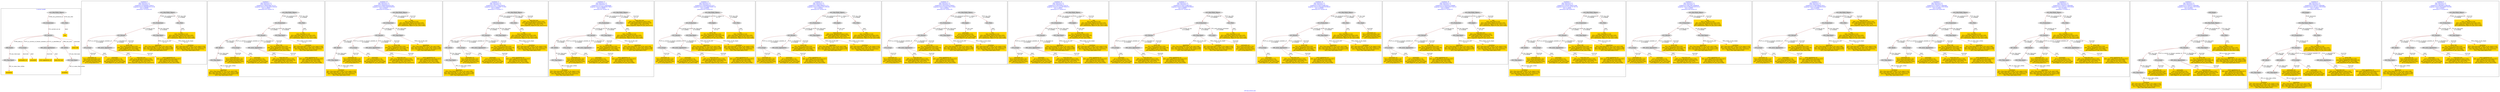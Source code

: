 digraph n0 {
fontcolor="blue"
remincross="true"
label="s03-ima-artists.xml"
subgraph cluster_0 {
label="1-correct model"
n2[style="filled",color="white",fillcolor="lightgray",label="E12_Production1"];
n3[style="filled",color="white",fillcolor="lightgray",label="E21_Person1"];
n4[style="filled",color="white",fillcolor="lightgray",label="E69_Death1"];
n5[style="filled",color="white",fillcolor="lightgray",label="E74_Group1"];
n6[style="filled",color="white",fillcolor="lightgray",label="E82_Actor_Appellation1"];
n7[style="filled",color="white",fillcolor="lightgray",label="E67_Birth1"];
n8[shape="plaintext",style="filled",fillcolor="gold",label="Artist URI"];
n9[style="filled",color="white",fillcolor="lightgray",label="E22_Man-Made_Object1"];
n10[style="filled",color="white",fillcolor="lightgray",label="E35_Title1"];
n11[shape="plaintext",style="filled",fillcolor="gold",label="title"];
n12[style="filled",color="white",fillcolor="lightgray",label="E52_Time-Span1"];
n13[shape="plaintext",style="filled",fillcolor="gold",label="birthDate"];
n14[style="filled",color="white",fillcolor="lightgray",label="E52_Time-Span2"];
n15[shape="plaintext",style="filled",fillcolor="gold",label="deathDate"];
n16[shape="plaintext",style="filled",fillcolor="gold",label="nationality uri"];
n17[shape="plaintext",style="filled",fillcolor="gold",label="nationality"];
n18[shape="plaintext",style="filled",fillcolor="gold",label="artist appellation uri"];
n19[shape="plaintext",style="filled",fillcolor="gold",label="name first last"];
}
subgraph cluster_1 {
label="candidate 0\nlink coherence:1.0\nnode coherence:1.0\nconfidence:0.610694907539414\nmapping score:0.599398302513138\ncost:13.99989\n-precision:0.79-recall:0.65"
n21[style="filled",color="white",fillcolor="lightgray",label="E12_Production1"];
n22[style="filled",color="white",fillcolor="lightgray",label="E21_Person1"];
n23[style="filled",color="white",fillcolor="lightgray",label="E52_Time-Span2"];
n24[style="filled",color="white",fillcolor="lightgray",label="E74_Group1"];
n25[style="filled",color="white",fillcolor="lightgray",label="E82_Actor_Appellation1"];
n26[style="filled",color="white",fillcolor="lightgray",label="E22_Man-Made_Object1"];
n27[style="filled",color="white",fillcolor="lightgray",label="E35_Title1"];
n28[shape="plaintext",style="filled",fillcolor="gold",label="deathDate\n[E52_Time-Span,P82b_end_of_the_end,0.508]\n[E52_Time-Span,P82_at_some_time_within,0.389]\n[E52_Time-Span,P82a_begin_of_the_begin,0.078]\n[E52_Time-Span,label,0.025]"];
n29[shape="plaintext",style="filled",fillcolor="gold",label="title\n[E35_Title,label,0.516]\n[E22_Man-Made_Object,classLink,0.303]\n[E33_Linguistic_Object,P3_has_note,0.112]\n[E73_Information_Object,P3_has_note,0.069]"];
n30[shape="plaintext",style="filled",fillcolor="gold",label="name first last\n[E82_Actor_Appellation,label,0.563]\n[E22_Man-Made_Object,classLink,0.29]\n[E30_Right,P3_has_note,0.074]\n[E33_Linguistic_Object,P3_has_note,0.072]"];
n31[shape="plaintext",style="filled",fillcolor="gold",label="nationality uri\n[E74_Group,classLink,0.761]\n[E55_Type,classLink,0.087]\n[E57_Material,classLink,0.082]\n[E74_Group,label,0.07]"];
n32[shape="plaintext",style="filled",fillcolor="gold",label="Artist URI\n[E21_Person,classLink,0.504]\n[E82_Actor_Appellation,classLink,0.36]\n[E30_Right,P3_has_note,0.068]\n[E8_Acquisition,P3_has_note,0.068]"];
n33[shape="plaintext",style="filled",fillcolor="gold",label="nationality\n[E74_Group,label,0.574]\n[E74_Group,classLink,0.335]\n[E8_Acquisition,P3_has_note,0.046]\n[E30_Right,P3_has_note,0.046]"];
n34[shape="plaintext",style="filled",fillcolor="gold",label="artist appellation uri\n[E82_Actor_Appellation,classLink,0.927]\n[E21_Person,classLink,0.056]\n[E30_Right,P3_has_note,0.008]\n[E8_Acquisition,P3_has_note,0.008]"];
n35[shape="plaintext",style="filled",fillcolor="gold",label="birthDate\n[E52_Time-Span,P82a_begin_of_the_begin,0.533]\n[E52_Time-Span,P82_at_some_time_within,0.379]\n[E52_Time-Span,P82b_end_of_the_end,0.052]\n[E52_Time-Span,label,0.035]"];
}
subgraph cluster_2 {
label="candidate 1\nlink coherence:1.0\nnode coherence:1.0\nconfidence:0.595855086710779\nmapping score:0.5736183622369263\ncost:15.99985\n-precision:0.81-recall:0.76"
n37[style="filled",color="white",fillcolor="lightgray",label="E12_Production1"];
n38[style="filled",color="white",fillcolor="lightgray",label="E21_Person1"];
n39[style="filled",color="white",fillcolor="lightgray",label="E52_Time-Span2"];
n40[style="filled",color="white",fillcolor="lightgray",label="E67_Birth1"];
n41[style="filled",color="white",fillcolor="lightgray",label="E74_Group1"];
n42[style="filled",color="white",fillcolor="lightgray",label="E82_Actor_Appellation1"];
n43[style="filled",color="white",fillcolor="lightgray",label="E22_Man-Made_Object1"];
n44[style="filled",color="white",fillcolor="lightgray",label="E35_Title1"];
n45[style="filled",color="white",fillcolor="lightgray",label="E52_Time-Span1"];
n46[shape="plaintext",style="filled",fillcolor="gold",label="title\n[E35_Title,label,0.516]\n[E22_Man-Made_Object,classLink,0.303]\n[E33_Linguistic_Object,P3_has_note,0.112]\n[E73_Information_Object,P3_has_note,0.069]"];
n47[shape="plaintext",style="filled",fillcolor="gold",label="name first last\n[E82_Actor_Appellation,label,0.563]\n[E22_Man-Made_Object,classLink,0.29]\n[E30_Right,P3_has_note,0.074]\n[E33_Linguistic_Object,P3_has_note,0.072]"];
n48[shape="plaintext",style="filled",fillcolor="gold",label="deathDate\n[E52_Time-Span,P82b_end_of_the_end,0.508]\n[E52_Time-Span,P82_at_some_time_within,0.389]\n[E52_Time-Span,P82a_begin_of_the_begin,0.078]\n[E52_Time-Span,label,0.025]"];
n49[shape="plaintext",style="filled",fillcolor="gold",label="nationality uri\n[E74_Group,classLink,0.761]\n[E55_Type,classLink,0.087]\n[E57_Material,classLink,0.082]\n[E74_Group,label,0.07]"];
n50[shape="plaintext",style="filled",fillcolor="gold",label="Artist URI\n[E21_Person,classLink,0.504]\n[E82_Actor_Appellation,classLink,0.36]\n[E30_Right,P3_has_note,0.068]\n[E8_Acquisition,P3_has_note,0.068]"];
n51[shape="plaintext",style="filled",fillcolor="gold",label="nationality\n[E74_Group,label,0.574]\n[E74_Group,classLink,0.335]\n[E8_Acquisition,P3_has_note,0.046]\n[E30_Right,P3_has_note,0.046]"];
n52[shape="plaintext",style="filled",fillcolor="gold",label="artist appellation uri\n[E82_Actor_Appellation,classLink,0.927]\n[E21_Person,classLink,0.056]\n[E30_Right,P3_has_note,0.008]\n[E8_Acquisition,P3_has_note,0.008]"];
n53[shape="plaintext",style="filled",fillcolor="gold",label="birthDate\n[E52_Time-Span,P82a_begin_of_the_begin,0.533]\n[E52_Time-Span,P82_at_some_time_within,0.379]\n[E52_Time-Span,P82b_end_of_the_end,0.052]\n[E52_Time-Span,label,0.035]"];
}
subgraph cluster_3 {
label="candidate 10\nlink coherence:1.0\nnode coherence:1.0\nconfidence:0.5648353628547544\nmapping score:0.5632784542849182\ncost:14.99987\n-precision:0.8-recall:0.71"
n55[style="filled",color="white",fillcolor="lightgray",label="E12_Production1"];
n56[style="filled",color="white",fillcolor="lightgray",label="E21_Person1"];
n57[style="filled",color="white",fillcolor="lightgray",label="E52_Time-Span2"];
n58[style="filled",color="white",fillcolor="lightgray",label="E67_Birth1"];
n59[style="filled",color="white",fillcolor="lightgray",label="E74_Group1"];
n60[style="filled",color="white",fillcolor="lightgray",label="E82_Actor_Appellation1"];
n61[style="filled",color="white",fillcolor="lightgray",label="E22_Man-Made_Object1"];
n62[style="filled",color="white",fillcolor="lightgray",label="E52_Time-Span1"];
n63[shape="plaintext",style="filled",fillcolor="gold",label="deathDate\n[E52_Time-Span,P82b_end_of_the_end,0.508]\n[E52_Time-Span,P82_at_some_time_within,0.389]\n[E52_Time-Span,P82a_begin_of_the_begin,0.078]\n[E52_Time-Span,label,0.025]"];
n64[shape="plaintext",style="filled",fillcolor="gold",label="name first last\n[E82_Actor_Appellation,label,0.563]\n[E22_Man-Made_Object,classLink,0.29]\n[E30_Right,P3_has_note,0.074]\n[E33_Linguistic_Object,P3_has_note,0.072]"];
n65[shape="plaintext",style="filled",fillcolor="gold",label="birthDate\n[E52_Time-Span,P82a_begin_of_the_begin,0.533]\n[E52_Time-Span,P82_at_some_time_within,0.379]\n[E52_Time-Span,P82b_end_of_the_end,0.052]\n[E52_Time-Span,label,0.035]"];
n66[shape="plaintext",style="filled",fillcolor="gold",label="nationality uri\n[E74_Group,classLink,0.761]\n[E55_Type,classLink,0.087]\n[E57_Material,classLink,0.082]\n[E74_Group,label,0.07]"];
n67[shape="plaintext",style="filled",fillcolor="gold",label="Artist URI\n[E21_Person,classLink,0.504]\n[E82_Actor_Appellation,classLink,0.36]\n[E30_Right,P3_has_note,0.068]\n[E8_Acquisition,P3_has_note,0.068]"];
n68[shape="plaintext",style="filled",fillcolor="gold",label="nationality\n[E74_Group,label,0.574]\n[E74_Group,classLink,0.335]\n[E8_Acquisition,P3_has_note,0.046]\n[E30_Right,P3_has_note,0.046]"];
n69[shape="plaintext",style="filled",fillcolor="gold",label="artist appellation uri\n[E82_Actor_Appellation,classLink,0.927]\n[E21_Person,classLink,0.056]\n[E30_Right,P3_has_note,0.008]\n[E8_Acquisition,P3_has_note,0.008]"];
n70[shape="plaintext",style="filled",fillcolor="gold",label="title\n[E35_Title,label,0.516]\n[E22_Man-Made_Object,classLink,0.303]\n[E33_Linguistic_Object,P3_has_note,0.112]\n[E73_Information_Object,P3_has_note,0.069]"];
}
subgraph cluster_4 {
label="candidate 11\nlink coherence:1.0\nnode coherence:1.0\nconfidence:0.561771063243979\nmapping score:0.541423687747993\ncost:15.99985\n-precision:0.75-recall:0.71"
n72[style="filled",color="white",fillcolor="lightgray",label="E12_Production1"];
n73[style="filled",color="white",fillcolor="lightgray",label="E21_Person1"];
n74[style="filled",color="white",fillcolor="lightgray",label="E52_Time-Span2"];
n75[style="filled",color="white",fillcolor="lightgray",label="E67_Birth1"];
n76[style="filled",color="white",fillcolor="lightgray",label="E74_Group1"];
n77[style="filled",color="white",fillcolor="lightgray",label="E82_Actor_Appellation1"];
n78[style="filled",color="white",fillcolor="lightgray",label="E22_Man-Made_Object1"];
n79[style="filled",color="white",fillcolor="lightgray",label="E35_Title1"];
n80[style="filled",color="white",fillcolor="lightgray",label="E52_Time-Span1"];
n81[shape="plaintext",style="filled",fillcolor="gold",label="title\n[E35_Title,label,0.516]\n[E22_Man-Made_Object,classLink,0.303]\n[E33_Linguistic_Object,P3_has_note,0.112]\n[E73_Information_Object,P3_has_note,0.069]"];
n82[shape="plaintext",style="filled",fillcolor="gold",label="deathDate\n[E52_Time-Span,P82b_end_of_the_end,0.508]\n[E52_Time-Span,P82_at_some_time_within,0.389]\n[E52_Time-Span,P82a_begin_of_the_begin,0.078]\n[E52_Time-Span,label,0.025]"];
n83[shape="plaintext",style="filled",fillcolor="gold",label="nationality uri\n[E74_Group,classLink,0.761]\n[E55_Type,classLink,0.087]\n[E57_Material,classLink,0.082]\n[E74_Group,label,0.07]"];
n84[shape="plaintext",style="filled",fillcolor="gold",label="Artist URI\n[E21_Person,classLink,0.504]\n[E82_Actor_Appellation,classLink,0.36]\n[E30_Right,P3_has_note,0.068]\n[E8_Acquisition,P3_has_note,0.068]"];
n85[shape="plaintext",style="filled",fillcolor="gold",label="nationality\n[E74_Group,label,0.574]\n[E74_Group,classLink,0.335]\n[E8_Acquisition,P3_has_note,0.046]\n[E30_Right,P3_has_note,0.046]"];
n86[shape="plaintext",style="filled",fillcolor="gold",label="artist appellation uri\n[E82_Actor_Appellation,classLink,0.927]\n[E21_Person,classLink,0.056]\n[E30_Right,P3_has_note,0.008]\n[E8_Acquisition,P3_has_note,0.008]"];
n87[shape="plaintext",style="filled",fillcolor="gold",label="name first last\n[E82_Actor_Appellation,label,0.563]\n[E22_Man-Made_Object,classLink,0.29]\n[E30_Right,P3_has_note,0.074]\n[E33_Linguistic_Object,P3_has_note,0.072]"];
n88[shape="plaintext",style="filled",fillcolor="gold",label="birthDate\n[E52_Time-Span,P82a_begin_of_the_begin,0.533]\n[E52_Time-Span,P82_at_some_time_within,0.379]\n[E52_Time-Span,P82b_end_of_the_end,0.052]\n[E52_Time-Span,label,0.035]"];
}
subgraph cluster_5 {
label="candidate 12\nlink coherence:1.0\nnode coherence:1.0\nconfidence:0.5573171748304049\nmapping score:0.5399390582768017\ncost:15.99985\n-precision:0.81-recall:0.76"
n90[style="filled",color="white",fillcolor="lightgray",label="E12_Production1"];
n91[style="filled",color="white",fillcolor="lightgray",label="E21_Person1"];
n92[style="filled",color="white",fillcolor="lightgray",label="E52_Time-Span2"];
n93[style="filled",color="white",fillcolor="lightgray",label="E67_Birth1"];
n94[style="filled",color="white",fillcolor="lightgray",label="E74_Group1"];
n95[style="filled",color="white",fillcolor="lightgray",label="E82_Actor_Appellation1"];
n96[style="filled",color="white",fillcolor="lightgray",label="E22_Man-Made_Object1"];
n97[style="filled",color="white",fillcolor="lightgray",label="E35_Title1"];
n98[style="filled",color="white",fillcolor="lightgray",label="E52_Time-Span1"];
n99[shape="plaintext",style="filled",fillcolor="gold",label="deathDate\n[E52_Time-Span,P82b_end_of_the_end,0.508]\n[E52_Time-Span,P82_at_some_time_within,0.389]\n[E52_Time-Span,P82a_begin_of_the_begin,0.078]\n[E52_Time-Span,label,0.025]"];
n100[shape="plaintext",style="filled",fillcolor="gold",label="title\n[E35_Title,label,0.516]\n[E22_Man-Made_Object,classLink,0.303]\n[E33_Linguistic_Object,P3_has_note,0.112]\n[E73_Information_Object,P3_has_note,0.069]"];
n101[shape="plaintext",style="filled",fillcolor="gold",label="birthDate\n[E52_Time-Span,P82a_begin_of_the_begin,0.533]\n[E52_Time-Span,P82_at_some_time_within,0.379]\n[E52_Time-Span,P82b_end_of_the_end,0.052]\n[E52_Time-Span,label,0.035]"];
n102[shape="plaintext",style="filled",fillcolor="gold",label="nationality uri\n[E74_Group,classLink,0.761]\n[E55_Type,classLink,0.087]\n[E57_Material,classLink,0.082]\n[E74_Group,label,0.07]"];
n103[shape="plaintext",style="filled",fillcolor="gold",label="Artist URI\n[E21_Person,classLink,0.504]\n[E82_Actor_Appellation,classLink,0.36]\n[E30_Right,P3_has_note,0.068]\n[E8_Acquisition,P3_has_note,0.068]"];
n104[shape="plaintext",style="filled",fillcolor="gold",label="nationality\n[E74_Group,label,0.574]\n[E74_Group,classLink,0.335]\n[E8_Acquisition,P3_has_note,0.046]\n[E30_Right,P3_has_note,0.046]"];
n105[shape="plaintext",style="filled",fillcolor="gold",label="artist appellation uri\n[E82_Actor_Appellation,classLink,0.927]\n[E21_Person,classLink,0.056]\n[E30_Right,P3_has_note,0.008]\n[E8_Acquisition,P3_has_note,0.008]"];
n106[shape="plaintext",style="filled",fillcolor="gold",label="name first last\n[E82_Actor_Appellation,label,0.563]\n[E22_Man-Made_Object,classLink,0.29]\n[E30_Right,P3_has_note,0.074]\n[E33_Linguistic_Object,P3_has_note,0.072]"];
}
subgraph cluster_6 {
label="candidate 13\nlink coherence:1.0\nnode coherence:1.0\nconfidence:0.5563009291675227\nmapping score:0.5812669763891742\ncost:14.99989\n-precision:0.67-recall:0.59"
n108[style="filled",color="white",fillcolor="lightgray",label="E12_Production1"];
n109[style="filled",color="white",fillcolor="lightgray",label="E21_Person1"];
n110[style="filled",color="white",fillcolor="lightgray",label="E52_Time-Span2"];
n111[style="filled",color="white",fillcolor="lightgray",label="E74_Group1"];
n112[style="filled",color="white",fillcolor="lightgray",label="E82_Actor_Appellation1"];
n113[style="filled",color="white",fillcolor="lightgray",label="E22_Man-Made_Object1"];
n114[style="filled",color="white",fillcolor="lightgray",label="E30_Right1"];
n115[style="filled",color="white",fillcolor="lightgray",label="E35_Title1"];
n116[shape="plaintext",style="filled",fillcolor="gold",label="deathDate\n[E52_Time-Span,P82b_end_of_the_end,0.508]\n[E52_Time-Span,P82_at_some_time_within,0.389]\n[E52_Time-Span,P82a_begin_of_the_begin,0.078]\n[E52_Time-Span,label,0.025]"];
n117[shape="plaintext",style="filled",fillcolor="gold",label="title\n[E35_Title,label,0.516]\n[E22_Man-Made_Object,classLink,0.303]\n[E33_Linguistic_Object,P3_has_note,0.112]\n[E73_Information_Object,P3_has_note,0.069]"];
n118[shape="plaintext",style="filled",fillcolor="gold",label="Artist URI\n[E21_Person,classLink,0.504]\n[E82_Actor_Appellation,classLink,0.36]\n[E30_Right,P3_has_note,0.068]\n[E8_Acquisition,P3_has_note,0.068]"];
n119[shape="plaintext",style="filled",fillcolor="gold",label="name first last\n[E82_Actor_Appellation,label,0.563]\n[E22_Man-Made_Object,classLink,0.29]\n[E30_Right,P3_has_note,0.074]\n[E33_Linguistic_Object,P3_has_note,0.072]"];
n120[shape="plaintext",style="filled",fillcolor="gold",label="nationality uri\n[E74_Group,classLink,0.761]\n[E55_Type,classLink,0.087]\n[E57_Material,classLink,0.082]\n[E74_Group,label,0.07]"];
n121[shape="plaintext",style="filled",fillcolor="gold",label="nationality\n[E74_Group,label,0.574]\n[E74_Group,classLink,0.335]\n[E8_Acquisition,P3_has_note,0.046]\n[E30_Right,P3_has_note,0.046]"];
n122[shape="plaintext",style="filled",fillcolor="gold",label="artist appellation uri\n[E82_Actor_Appellation,classLink,0.927]\n[E21_Person,classLink,0.056]\n[E30_Right,P3_has_note,0.008]\n[E8_Acquisition,P3_has_note,0.008]"];
n123[shape="plaintext",style="filled",fillcolor="gold",label="birthDate\n[E52_Time-Span,P82a_begin_of_the_begin,0.533]\n[E52_Time-Span,P82_at_some_time_within,0.379]\n[E52_Time-Span,P82b_end_of_the_end,0.052]\n[E52_Time-Span,label,0.035]"];
}
subgraph cluster_7 {
label="candidate 14\nlink coherence:1.0\nnode coherence:1.0\nconfidence:0.5496219965971173\nmapping score:0.5582073321990392\ncost:14.99989\n-precision:0.67-recall:0.59"
n125[style="filled",color="white",fillcolor="lightgray",label="E12_Production1"];
n126[style="filled",color="white",fillcolor="lightgray",label="E21_Person1"];
n127[style="filled",color="white",fillcolor="lightgray",label="E52_Time-Span2"];
n128[style="filled",color="white",fillcolor="lightgray",label="E74_Group1"];
n129[style="filled",color="white",fillcolor="lightgray",label="E82_Actor_Appellation1"];
n130[style="filled",color="white",fillcolor="lightgray",label="E22_Man-Made_Object1"];
n131[style="filled",color="white",fillcolor="lightgray",label="E30_Right1"];
n132[style="filled",color="white",fillcolor="lightgray",label="E35_Title1"];
n133[shape="plaintext",style="filled",fillcolor="gold",label="deathDate\n[E52_Time-Span,P82b_end_of_the_end,0.508]\n[E52_Time-Span,P82_at_some_time_within,0.389]\n[E52_Time-Span,P82a_begin_of_the_begin,0.078]\n[E52_Time-Span,label,0.025]"];
n134[shape="plaintext",style="filled",fillcolor="gold",label="name first last\n[E82_Actor_Appellation,label,0.563]\n[E22_Man-Made_Object,classLink,0.29]\n[E30_Right,P3_has_note,0.074]\n[E33_Linguistic_Object,P3_has_note,0.072]"];
n135[shape="plaintext",style="filled",fillcolor="gold",label="title\n[E35_Title,label,0.516]\n[E22_Man-Made_Object,classLink,0.303]\n[E33_Linguistic_Object,P3_has_note,0.112]\n[E73_Information_Object,P3_has_note,0.069]"];
n136[shape="plaintext",style="filled",fillcolor="gold",label="nationality uri\n[E74_Group,classLink,0.761]\n[E55_Type,classLink,0.087]\n[E57_Material,classLink,0.082]\n[E74_Group,label,0.07]"];
n137[shape="plaintext",style="filled",fillcolor="gold",label="Artist URI\n[E21_Person,classLink,0.504]\n[E82_Actor_Appellation,classLink,0.36]\n[E30_Right,P3_has_note,0.068]\n[E8_Acquisition,P3_has_note,0.068]"];
n138[shape="plaintext",style="filled",fillcolor="gold",label="nationality\n[E74_Group,label,0.574]\n[E74_Group,classLink,0.335]\n[E8_Acquisition,P3_has_note,0.046]\n[E30_Right,P3_has_note,0.046]"];
n139[shape="plaintext",style="filled",fillcolor="gold",label="artist appellation uri\n[E82_Actor_Appellation,classLink,0.927]\n[E21_Person,classLink,0.056]\n[E30_Right,P3_has_note,0.008]\n[E8_Acquisition,P3_has_note,0.008]"];
n140[shape="plaintext",style="filled",fillcolor="gold",label="birthDate\n[E52_Time-Span,P82a_begin_of_the_begin,0.533]\n[E52_Time-Span,P82_at_some_time_within,0.379]\n[E52_Time-Span,P82b_end_of_the_end,0.052]\n[E52_Time-Span,label,0.035]"];
}
subgraph cluster_8 {
label="candidate 15\nlink coherence:1.0\nnode coherence:1.0\nconfidence:0.5447032923760925\nmapping score:0.5565677641253641\ncost:14.99989\n-precision:0.67-recall:0.59"
n142[style="filled",color="white",fillcolor="lightgray",label="E12_Production1"];
n143[style="filled",color="white",fillcolor="lightgray",label="E21_Person1"];
n144[style="filled",color="white",fillcolor="lightgray",label="E52_Time-Span2"];
n145[style="filled",color="white",fillcolor="lightgray",label="E74_Group1"];
n146[style="filled",color="white",fillcolor="lightgray",label="E82_Actor_Appellation1"];
n147[style="filled",color="white",fillcolor="lightgray",label="E22_Man-Made_Object1"];
n148[style="filled",color="white",fillcolor="lightgray",label="E30_Right1"];
n149[style="filled",color="white",fillcolor="lightgray",label="E35_Title1"];
n150[shape="plaintext",style="filled",fillcolor="gold",label="deathDate\n[E52_Time-Span,P82b_end_of_the_end,0.508]\n[E52_Time-Span,P82_at_some_time_within,0.389]\n[E52_Time-Span,P82a_begin_of_the_begin,0.078]\n[E52_Time-Span,label,0.025]"];
n151[shape="plaintext",style="filled",fillcolor="gold",label="nationality\n[E74_Group,label,0.574]\n[E74_Group,classLink,0.335]\n[E8_Acquisition,P3_has_note,0.046]\n[E30_Right,P3_has_note,0.046]"];
n152[shape="plaintext",style="filled",fillcolor="gold",label="title\n[E35_Title,label,0.516]\n[E22_Man-Made_Object,classLink,0.303]\n[E33_Linguistic_Object,P3_has_note,0.112]\n[E73_Information_Object,P3_has_note,0.069]"];
n153[shape="plaintext",style="filled",fillcolor="gold",label="name first last\n[E82_Actor_Appellation,label,0.563]\n[E22_Man-Made_Object,classLink,0.29]\n[E30_Right,P3_has_note,0.074]\n[E33_Linguistic_Object,P3_has_note,0.072]"];
n154[shape="plaintext",style="filled",fillcolor="gold",label="nationality uri\n[E74_Group,classLink,0.761]\n[E55_Type,classLink,0.087]\n[E57_Material,classLink,0.082]\n[E74_Group,label,0.07]"];
n155[shape="plaintext",style="filled",fillcolor="gold",label="Artist URI\n[E21_Person,classLink,0.504]\n[E82_Actor_Appellation,classLink,0.36]\n[E30_Right,P3_has_note,0.068]\n[E8_Acquisition,P3_has_note,0.068]"];
n156[shape="plaintext",style="filled",fillcolor="gold",label="artist appellation uri\n[E82_Actor_Appellation,classLink,0.927]\n[E21_Person,classLink,0.056]\n[E30_Right,P3_has_note,0.008]\n[E8_Acquisition,P3_has_note,0.008]"];
n157[shape="plaintext",style="filled",fillcolor="gold",label="birthDate\n[E52_Time-Span,P82a_begin_of_the_begin,0.533]\n[E52_Time-Span,P82_at_some_time_within,0.379]\n[E52_Time-Span,P82b_end_of_the_end,0.052]\n[E52_Time-Span,label,0.035]"];
}
subgraph cluster_9 {
label="candidate 16\nlink coherence:1.0\nnode coherence:1.0\nconfidence:0.5297350937250723\nmapping score:0.5724116979083574\ncost:13.99991\n-precision:0.57-recall:0.47"
n159[style="filled",color="white",fillcolor="lightgray",label="E12_Production1"];
n160[style="filled",color="white",fillcolor="lightgray",label="E21_Person1"];
n161[style="filled",color="white",fillcolor="lightgray",label="E52_Time-Span2"];
n162[style="filled",color="white",fillcolor="lightgray",label="E74_Group1"];
n163[style="filled",color="white",fillcolor="lightgray",label="E82_Actor_Appellation1"];
n164[style="filled",color="white",fillcolor="lightgray",label="E22_Man-Made_Object1"];
n165[style="filled",color="white",fillcolor="lightgray",label="E30_Right1"];
n166[shape="plaintext",style="filled",fillcolor="gold",label="deathDate\n[E52_Time-Span,P82b_end_of_the_end,0.508]\n[E52_Time-Span,P82_at_some_time_within,0.389]\n[E52_Time-Span,P82a_begin_of_the_begin,0.078]\n[E52_Time-Span,label,0.025]"];
n167[shape="plaintext",style="filled",fillcolor="gold",label="Artist URI\n[E21_Person,classLink,0.504]\n[E82_Actor_Appellation,classLink,0.36]\n[E30_Right,P3_has_note,0.068]\n[E8_Acquisition,P3_has_note,0.068]"];
n168[shape="plaintext",style="filled",fillcolor="gold",label="name first last\n[E82_Actor_Appellation,label,0.563]\n[E22_Man-Made_Object,classLink,0.29]\n[E30_Right,P3_has_note,0.074]\n[E33_Linguistic_Object,P3_has_note,0.072]"];
n169[shape="plaintext",style="filled",fillcolor="gold",label="nationality uri\n[E74_Group,classLink,0.761]\n[E55_Type,classLink,0.087]\n[E57_Material,classLink,0.082]\n[E74_Group,label,0.07]"];
n170[shape="plaintext",style="filled",fillcolor="gold",label="nationality\n[E74_Group,label,0.574]\n[E74_Group,classLink,0.335]\n[E8_Acquisition,P3_has_note,0.046]\n[E30_Right,P3_has_note,0.046]"];
n171[shape="plaintext",style="filled",fillcolor="gold",label="artist appellation uri\n[E82_Actor_Appellation,classLink,0.927]\n[E21_Person,classLink,0.056]\n[E30_Right,P3_has_note,0.008]\n[E8_Acquisition,P3_has_note,0.008]"];
n172[shape="plaintext",style="filled",fillcolor="gold",label="title\n[E35_Title,label,0.516]\n[E22_Man-Made_Object,classLink,0.303]\n[E33_Linguistic_Object,P3_has_note,0.112]\n[E73_Information_Object,P3_has_note,0.069]"];
n173[shape="plaintext",style="filled",fillcolor="gold",label="birthDate\n[E52_Time-Span,P82a_begin_of_the_begin,0.533]\n[E52_Time-Span,P82_at_some_time_within,0.379]\n[E52_Time-Span,P82b_end_of_the_end,0.052]\n[E52_Time-Span,label,0.035]"];
}
subgraph cluster_10 {
label="candidate 17\nlink coherence:1.0\nnode coherence:1.0\nconfidence:0.52637529887953\nmapping score:0.5504584329598433\ncost:14.99987\n-precision:0.67-recall:0.59"
n175[style="filled",color="white",fillcolor="lightgray",label="E12_Production1"];
n176[style="filled",color="white",fillcolor="lightgray",label="E21_Person1"];
n177[style="filled",color="white",fillcolor="lightgray",label="E52_Time-Span2"];
n178[style="filled",color="white",fillcolor="lightgray",label="E55_Type1"];
n179[style="filled",color="white",fillcolor="lightgray",label="E74_Group1"];
n180[style="filled",color="white",fillcolor="lightgray",label="E82_Actor_Appellation1"];
n181[style="filled",color="white",fillcolor="lightgray",label="E22_Man-Made_Object1"];
n182[style="filled",color="white",fillcolor="lightgray",label="E35_Title1"];
n183[shape="plaintext",style="filled",fillcolor="gold",label="deathDate\n[E52_Time-Span,P82b_end_of_the_end,0.508]\n[E52_Time-Span,P82_at_some_time_within,0.389]\n[E52_Time-Span,P82a_begin_of_the_begin,0.078]\n[E52_Time-Span,label,0.025]"];
n184[shape="plaintext",style="filled",fillcolor="gold",label="title\n[E35_Title,label,0.516]\n[E22_Man-Made_Object,classLink,0.303]\n[E33_Linguistic_Object,P3_has_note,0.112]\n[E73_Information_Object,P3_has_note,0.069]"];
n185[shape="plaintext",style="filled",fillcolor="gold",label="nationality uri\n[E74_Group,classLink,0.761]\n[E55_Type,classLink,0.087]\n[E57_Material,classLink,0.082]\n[E74_Group,label,0.07]"];
n186[shape="plaintext",style="filled",fillcolor="gold",label="name first last\n[E82_Actor_Appellation,label,0.563]\n[E22_Man-Made_Object,classLink,0.29]\n[E30_Right,P3_has_note,0.074]\n[E33_Linguistic_Object,P3_has_note,0.072]"];
n187[shape="plaintext",style="filled",fillcolor="gold",label="Artist URI\n[E21_Person,classLink,0.504]\n[E82_Actor_Appellation,classLink,0.36]\n[E30_Right,P3_has_note,0.068]\n[E8_Acquisition,P3_has_note,0.068]"];
n188[shape="plaintext",style="filled",fillcolor="gold",label="nationality\n[E74_Group,label,0.574]\n[E74_Group,classLink,0.335]\n[E8_Acquisition,P3_has_note,0.046]\n[E30_Right,P3_has_note,0.046]"];
n189[shape="plaintext",style="filled",fillcolor="gold",label="artist appellation uri\n[E82_Actor_Appellation,classLink,0.927]\n[E21_Person,classLink,0.056]\n[E30_Right,P3_has_note,0.008]\n[E8_Acquisition,P3_has_note,0.008]"];
n190[shape="plaintext",style="filled",fillcolor="gold",label="birthDate\n[E52_Time-Span,P82a_begin_of_the_begin,0.533]\n[E52_Time-Span,P82_at_some_time_within,0.379]\n[E52_Time-Span,P82b_end_of_the_end,0.052]\n[E52_Time-Span,label,0.035]"];
}
subgraph cluster_11 {
label="candidate 18\nlink coherence:1.0\nnode coherence:1.0\nconfidence:0.52637529887953\nmapping score:0.5504584329598433\ncost:14.99989\n-precision:0.67-recall:0.59"
n192[style="filled",color="white",fillcolor="lightgray",label="E12_Production1"];
n193[style="filled",color="white",fillcolor="lightgray",label="E21_Person1"];
n194[style="filled",color="white",fillcolor="lightgray",label="E52_Time-Span2"];
n195[style="filled",color="white",fillcolor="lightgray",label="E74_Group1"];
n196[style="filled",color="white",fillcolor="lightgray",label="E82_Actor_Appellation1"];
n197[style="filled",color="white",fillcolor="lightgray",label="E22_Man-Made_Object1"];
n198[style="filled",color="white",fillcolor="lightgray",label="E35_Title1"];
n199[style="filled",color="white",fillcolor="lightgray",label="E55_Type2"];
n200[shape="plaintext",style="filled",fillcolor="gold",label="deathDate\n[E52_Time-Span,P82b_end_of_the_end,0.508]\n[E52_Time-Span,P82_at_some_time_within,0.389]\n[E52_Time-Span,P82a_begin_of_the_begin,0.078]\n[E52_Time-Span,label,0.025]"];
n201[shape="plaintext",style="filled",fillcolor="gold",label="title\n[E35_Title,label,0.516]\n[E22_Man-Made_Object,classLink,0.303]\n[E33_Linguistic_Object,P3_has_note,0.112]\n[E73_Information_Object,P3_has_note,0.069]"];
n202[shape="plaintext",style="filled",fillcolor="gold",label="name first last\n[E82_Actor_Appellation,label,0.563]\n[E22_Man-Made_Object,classLink,0.29]\n[E30_Right,P3_has_note,0.074]\n[E33_Linguistic_Object,P3_has_note,0.072]"];
n203[shape="plaintext",style="filled",fillcolor="gold",label="Artist URI\n[E21_Person,classLink,0.504]\n[E82_Actor_Appellation,classLink,0.36]\n[E30_Right,P3_has_note,0.068]\n[E8_Acquisition,P3_has_note,0.068]"];
n204[shape="plaintext",style="filled",fillcolor="gold",label="nationality\n[E74_Group,label,0.574]\n[E74_Group,classLink,0.335]\n[E8_Acquisition,P3_has_note,0.046]\n[E30_Right,P3_has_note,0.046]"];
n205[shape="plaintext",style="filled",fillcolor="gold",label="artist appellation uri\n[E82_Actor_Appellation,classLink,0.927]\n[E21_Person,classLink,0.056]\n[E30_Right,P3_has_note,0.008]\n[E8_Acquisition,P3_has_note,0.008]"];
n206[shape="plaintext",style="filled",fillcolor="gold",label="birthDate\n[E52_Time-Span,P82a_begin_of_the_begin,0.533]\n[E52_Time-Span,P82_at_some_time_within,0.379]\n[E52_Time-Span,P82b_end_of_the_end,0.052]\n[E52_Time-Span,label,0.035]"];
n207[shape="plaintext",style="filled",fillcolor="gold",label="nationality uri\n[E74_Group,classLink,0.761]\n[E55_Type,classLink,0.087]\n[E57_Material,classLink,0.082]\n[E74_Group,label,0.07]"];
}
subgraph cluster_12 {
label="candidate 19\nlink coherence:1.0\nnode coherence:1.0\nconfidence:0.5230561611546669\nmapping score:0.5493520537182223\ncost:13.99991\n-precision:0.57-recall:0.47"
n209[style="filled",color="white",fillcolor="lightgray",label="E12_Production1"];
n210[style="filled",color="white",fillcolor="lightgray",label="E21_Person1"];
n211[style="filled",color="white",fillcolor="lightgray",label="E52_Time-Span2"];
n212[style="filled",color="white",fillcolor="lightgray",label="E74_Group1"];
n213[style="filled",color="white",fillcolor="lightgray",label="E82_Actor_Appellation1"];
n214[style="filled",color="white",fillcolor="lightgray",label="E22_Man-Made_Object1"];
n215[style="filled",color="white",fillcolor="lightgray",label="E30_Right1"];
n216[shape="plaintext",style="filled",fillcolor="gold",label="deathDate\n[E52_Time-Span,P82b_end_of_the_end,0.508]\n[E52_Time-Span,P82_at_some_time_within,0.389]\n[E52_Time-Span,P82a_begin_of_the_begin,0.078]\n[E52_Time-Span,label,0.025]"];
n217[shape="plaintext",style="filled",fillcolor="gold",label="name first last\n[E82_Actor_Appellation,label,0.563]\n[E22_Man-Made_Object,classLink,0.29]\n[E30_Right,P3_has_note,0.074]\n[E33_Linguistic_Object,P3_has_note,0.072]"];
n218[shape="plaintext",style="filled",fillcolor="gold",label="nationality uri\n[E74_Group,classLink,0.761]\n[E55_Type,classLink,0.087]\n[E57_Material,classLink,0.082]\n[E74_Group,label,0.07]"];
n219[shape="plaintext",style="filled",fillcolor="gold",label="Artist URI\n[E21_Person,classLink,0.504]\n[E82_Actor_Appellation,classLink,0.36]\n[E30_Right,P3_has_note,0.068]\n[E8_Acquisition,P3_has_note,0.068]"];
n220[shape="plaintext",style="filled",fillcolor="gold",label="nationality\n[E74_Group,label,0.574]\n[E74_Group,classLink,0.335]\n[E8_Acquisition,P3_has_note,0.046]\n[E30_Right,P3_has_note,0.046]"];
n221[shape="plaintext",style="filled",fillcolor="gold",label="artist appellation uri\n[E82_Actor_Appellation,classLink,0.927]\n[E21_Person,classLink,0.056]\n[E30_Right,P3_has_note,0.008]\n[E8_Acquisition,P3_has_note,0.008]"];
n222[shape="plaintext",style="filled",fillcolor="gold",label="title\n[E35_Title,label,0.516]\n[E22_Man-Made_Object,classLink,0.303]\n[E33_Linguistic_Object,P3_has_note,0.112]\n[E73_Information_Object,P3_has_note,0.069]"];
n223[shape="plaintext",style="filled",fillcolor="gold",label="birthDate\n[E52_Time-Span,P82a_begin_of_the_begin,0.533]\n[E52_Time-Span,P82_at_some_time_within,0.379]\n[E52_Time-Span,P82b_end_of_the_end,0.052]\n[E52_Time-Span,label,0.035]"];
}
subgraph cluster_13 {
label="candidate 2\nlink coherence:1.0\nnode coherence:1.0\nconfidence:0.5914011982972049\nmapping score:0.572133732765735\ncost:15.99985\n-precision:0.88-recall:0.82"
n225[style="filled",color="white",fillcolor="lightgray",label="E12_Production1"];
n226[style="filled",color="white",fillcolor="lightgray",label="E21_Person1"];
n227[style="filled",color="white",fillcolor="lightgray",label="E52_Time-Span2"];
n228[style="filled",color="white",fillcolor="lightgray",label="E67_Birth1"];
n229[style="filled",color="white",fillcolor="lightgray",label="E74_Group1"];
n230[style="filled",color="white",fillcolor="lightgray",label="E82_Actor_Appellation1"];
n231[style="filled",color="white",fillcolor="lightgray",label="E22_Man-Made_Object1"];
n232[style="filled",color="white",fillcolor="lightgray",label="E35_Title1"];
n233[style="filled",color="white",fillcolor="lightgray",label="E52_Time-Span1"];
n234[shape="plaintext",style="filled",fillcolor="gold",label="deathDate\n[E52_Time-Span,P82b_end_of_the_end,0.508]\n[E52_Time-Span,P82_at_some_time_within,0.389]\n[E52_Time-Span,P82a_begin_of_the_begin,0.078]\n[E52_Time-Span,label,0.025]"];
n235[shape="plaintext",style="filled",fillcolor="gold",label="title\n[E35_Title,label,0.516]\n[E22_Man-Made_Object,classLink,0.303]\n[E33_Linguistic_Object,P3_has_note,0.112]\n[E73_Information_Object,P3_has_note,0.069]"];
n236[shape="plaintext",style="filled",fillcolor="gold",label="name first last\n[E82_Actor_Appellation,label,0.563]\n[E22_Man-Made_Object,classLink,0.29]\n[E30_Right,P3_has_note,0.074]\n[E33_Linguistic_Object,P3_has_note,0.072]"];
n237[shape="plaintext",style="filled",fillcolor="gold",label="birthDate\n[E52_Time-Span,P82a_begin_of_the_begin,0.533]\n[E52_Time-Span,P82_at_some_time_within,0.379]\n[E52_Time-Span,P82b_end_of_the_end,0.052]\n[E52_Time-Span,label,0.035]"];
n238[shape="plaintext",style="filled",fillcolor="gold",label="nationality uri\n[E74_Group,classLink,0.761]\n[E55_Type,classLink,0.087]\n[E57_Material,classLink,0.082]\n[E74_Group,label,0.07]"];
n239[shape="plaintext",style="filled",fillcolor="gold",label="Artist URI\n[E21_Person,classLink,0.504]\n[E82_Actor_Appellation,classLink,0.36]\n[E30_Right,P3_has_note,0.068]\n[E8_Acquisition,P3_has_note,0.068]"];
n240[shape="plaintext",style="filled",fillcolor="gold",label="nationality\n[E74_Group,label,0.574]\n[E74_Group,classLink,0.335]\n[E8_Acquisition,P3_has_note,0.046]\n[E30_Right,P3_has_note,0.046]"];
n241[shape="plaintext",style="filled",fillcolor="gold",label="artist appellation uri\n[E82_Actor_Appellation,classLink,0.927]\n[E21_Person,classLink,0.056]\n[E30_Right,P3_has_note,0.008]\n[E8_Acquisition,P3_has_note,0.008]"];
}
subgraph cluster_14 {
label="candidate 3\nlink coherence:1.0\nnode coherence:1.0\nconfidence:0.5841290720969636\nmapping score:0.5905430240323212\ncost:12.99991\n-precision:0.69-recall:0.53"
n243[style="filled",color="white",fillcolor="lightgray",label="E12_Production1"];
n244[style="filled",color="white",fillcolor="lightgray",label="E21_Person1"];
n245[style="filled",color="white",fillcolor="lightgray",label="E52_Time-Span2"];
n246[style="filled",color="white",fillcolor="lightgray",label="E74_Group1"];
n247[style="filled",color="white",fillcolor="lightgray",label="E82_Actor_Appellation1"];
n248[style="filled",color="white",fillcolor="lightgray",label="E22_Man-Made_Object1"];
n249[shape="plaintext",style="filled",fillcolor="gold",label="deathDate\n[E52_Time-Span,P82b_end_of_the_end,0.508]\n[E52_Time-Span,P82_at_some_time_within,0.389]\n[E52_Time-Span,P82a_begin_of_the_begin,0.078]\n[E52_Time-Span,label,0.025]"];
n250[shape="plaintext",style="filled",fillcolor="gold",label="name first last\n[E82_Actor_Appellation,label,0.563]\n[E22_Man-Made_Object,classLink,0.29]\n[E30_Right,P3_has_note,0.074]\n[E33_Linguistic_Object,P3_has_note,0.072]"];
n251[shape="plaintext",style="filled",fillcolor="gold",label="nationality uri\n[E74_Group,classLink,0.761]\n[E55_Type,classLink,0.087]\n[E57_Material,classLink,0.082]\n[E74_Group,label,0.07]"];
n252[shape="plaintext",style="filled",fillcolor="gold",label="Artist URI\n[E21_Person,classLink,0.504]\n[E82_Actor_Appellation,classLink,0.36]\n[E30_Right,P3_has_note,0.068]\n[E8_Acquisition,P3_has_note,0.068]"];
n253[shape="plaintext",style="filled",fillcolor="gold",label="nationality\n[E74_Group,label,0.574]\n[E74_Group,classLink,0.335]\n[E8_Acquisition,P3_has_note,0.046]\n[E30_Right,P3_has_note,0.046]"];
n254[shape="plaintext",style="filled",fillcolor="gold",label="artist appellation uri\n[E82_Actor_Appellation,classLink,0.927]\n[E21_Person,classLink,0.056]\n[E30_Right,P3_has_note,0.008]\n[E8_Acquisition,P3_has_note,0.008]"];
n255[shape="plaintext",style="filled",fillcolor="gold",label="title\n[E35_Title,label,0.516]\n[E22_Man-Made_Object,classLink,0.303]\n[E33_Linguistic_Object,P3_has_note,0.112]\n[E73_Information_Object,P3_has_note,0.069]"];
n256[shape="plaintext",style="filled",fillcolor="gold",label="birthDate\n[E52_Time-Span,P82a_begin_of_the_begin,0.533]\n[E52_Time-Span,P82_at_some_time_within,0.379]\n[E52_Time-Span,P82b_end_of_the_end,0.052]\n[E52_Time-Span,label,0.035]"];
}
subgraph cluster_15 {
label="candidate 4\nlink coherence:1.0\nnode coherence:1.0\nconfidence:0.576610884072614\nmapping score:0.5672036280242047\ncost:13.99989\n-precision:0.71-recall:0.59"
n258[style="filled",color="white",fillcolor="lightgray",label="E12_Production1"];
n259[style="filled",color="white",fillcolor="lightgray",label="E21_Person1"];
n260[style="filled",color="white",fillcolor="lightgray",label="E52_Time-Span2"];
n261[style="filled",color="white",fillcolor="lightgray",label="E74_Group1"];
n262[style="filled",color="white",fillcolor="lightgray",label="E82_Actor_Appellation1"];
n263[style="filled",color="white",fillcolor="lightgray",label="E22_Man-Made_Object1"];
n264[style="filled",color="white",fillcolor="lightgray",label="E35_Title1"];
n265[shape="plaintext",style="filled",fillcolor="gold",label="deathDate\n[E52_Time-Span,P82b_end_of_the_end,0.508]\n[E52_Time-Span,P82_at_some_time_within,0.389]\n[E52_Time-Span,P82a_begin_of_the_begin,0.078]\n[E52_Time-Span,label,0.025]"];
n266[shape="plaintext",style="filled",fillcolor="gold",label="title\n[E35_Title,label,0.516]\n[E22_Man-Made_Object,classLink,0.303]\n[E33_Linguistic_Object,P3_has_note,0.112]\n[E73_Information_Object,P3_has_note,0.069]"];
n267[shape="plaintext",style="filled",fillcolor="gold",label="nationality uri\n[E74_Group,classLink,0.761]\n[E55_Type,classLink,0.087]\n[E57_Material,classLink,0.082]\n[E74_Group,label,0.07]"];
n268[shape="plaintext",style="filled",fillcolor="gold",label="Artist URI\n[E21_Person,classLink,0.504]\n[E82_Actor_Appellation,classLink,0.36]\n[E30_Right,P3_has_note,0.068]\n[E8_Acquisition,P3_has_note,0.068]"];
n269[shape="plaintext",style="filled",fillcolor="gold",label="nationality\n[E74_Group,label,0.574]\n[E74_Group,classLink,0.335]\n[E8_Acquisition,P3_has_note,0.046]\n[E30_Right,P3_has_note,0.046]"];
n270[shape="plaintext",style="filled",fillcolor="gold",label="artist appellation uri\n[E82_Actor_Appellation,classLink,0.927]\n[E21_Person,classLink,0.056]\n[E30_Right,P3_has_note,0.008]\n[E8_Acquisition,P3_has_note,0.008]"];
n271[shape="plaintext",style="filled",fillcolor="gold",label="name first last\n[E82_Actor_Appellation,label,0.563]\n[E22_Man-Made_Object,classLink,0.29]\n[E30_Right,P3_has_note,0.074]\n[E33_Linguistic_Object,P3_has_note,0.072]"];
n272[shape="plaintext",style="filled",fillcolor="gold",label="birthDate\n[E52_Time-Span,P82a_begin_of_the_begin,0.533]\n[E52_Time-Span,P82_at_some_time_within,0.379]\n[E52_Time-Span,P82b_end_of_the_end,0.052]\n[E52_Time-Span,label,0.035]"];
}
subgraph cluster_16 {
label="candidate 5\nlink coherence:1.0\nnode coherence:1.0\nconfidence:0.5765613774685698\nmapping score:0.5671871258228566\ncost:15.99985\n-precision:0.94-recall:0.88"
n274[style="filled",color="white",fillcolor="lightgray",label="E12_Production1"];
n275[style="filled",color="white",fillcolor="lightgray",label="E21_Person1"];
n276[style="filled",color="white",fillcolor="lightgray",label="E52_Time-Span2"];
n277[style="filled",color="white",fillcolor="lightgray",label="E67_Birth1"];
n278[style="filled",color="white",fillcolor="lightgray",label="E74_Group1"];
n279[style="filled",color="white",fillcolor="lightgray",label="E82_Actor_Appellation1"];
n280[style="filled",color="white",fillcolor="lightgray",label="E22_Man-Made_Object1"];
n281[style="filled",color="white",fillcolor="lightgray",label="E35_Title1"];
n282[style="filled",color="white",fillcolor="lightgray",label="E52_Time-Span1"];
n283[shape="plaintext",style="filled",fillcolor="gold",label="title\n[E35_Title,label,0.516]\n[E22_Man-Made_Object,classLink,0.303]\n[E33_Linguistic_Object,P3_has_note,0.112]\n[E73_Information_Object,P3_has_note,0.069]"];
n284[shape="plaintext",style="filled",fillcolor="gold",label="name first last\n[E82_Actor_Appellation,label,0.563]\n[E22_Man-Made_Object,classLink,0.29]\n[E30_Right,P3_has_note,0.074]\n[E33_Linguistic_Object,P3_has_note,0.072]"];
n285[shape="plaintext",style="filled",fillcolor="gold",label="birthDate\n[E52_Time-Span,P82a_begin_of_the_begin,0.533]\n[E52_Time-Span,P82_at_some_time_within,0.379]\n[E52_Time-Span,P82b_end_of_the_end,0.052]\n[E52_Time-Span,label,0.035]"];
n286[shape="plaintext",style="filled",fillcolor="gold",label="nationality uri\n[E74_Group,classLink,0.761]\n[E55_Type,classLink,0.087]\n[E57_Material,classLink,0.082]\n[E74_Group,label,0.07]"];
n287[shape="plaintext",style="filled",fillcolor="gold",label="deathDate\n[E52_Time-Span,P82b_end_of_the_end,0.508]\n[E52_Time-Span,P82_at_some_time_within,0.389]\n[E52_Time-Span,P82a_begin_of_the_begin,0.078]\n[E52_Time-Span,label,0.025]"];
n288[shape="plaintext",style="filled",fillcolor="gold",label="Artist URI\n[E21_Person,classLink,0.504]\n[E82_Actor_Appellation,classLink,0.36]\n[E30_Right,P3_has_note,0.068]\n[E8_Acquisition,P3_has_note,0.068]"];
n289[shape="plaintext",style="filled",fillcolor="gold",label="nationality\n[E74_Group,label,0.574]\n[E74_Group,classLink,0.335]\n[E8_Acquisition,P3_has_note,0.046]\n[E30_Right,P3_has_note,0.046]"];
n290[shape="plaintext",style="filled",fillcolor="gold",label="artist appellation uri\n[E82_Actor_Appellation,classLink,0.927]\n[E21_Person,classLink,0.056]\n[E30_Right,P3_has_note,0.008]\n[E8_Acquisition,P3_has_note,0.008]"];
}
subgraph cluster_17 {
label="candidate 6\nlink coherence:1.0\nnode coherence:1.0\nconfidence:0.5765613774685698\nmapping score:0.5671871258228566\ncost:16.99983\n-precision:1.0-recall:1.0"
n292[style="filled",color="white",fillcolor="lightgray",label="E12_Production1"];
n293[style="filled",color="white",fillcolor="lightgray",label="E21_Person1"];
n294[style="filled",color="white",fillcolor="lightgray",label="E67_Birth1"];
n295[style="filled",color="white",fillcolor="lightgray",label="E69_Death1"];
n296[style="filled",color="white",fillcolor="lightgray",label="E74_Group1"];
n297[style="filled",color="white",fillcolor="lightgray",label="E82_Actor_Appellation1"];
n298[style="filled",color="white",fillcolor="lightgray",label="E22_Man-Made_Object1"];
n299[style="filled",color="white",fillcolor="lightgray",label="E35_Title1"];
n300[style="filled",color="white",fillcolor="lightgray",label="E52_Time-Span1"];
n301[style="filled",color="white",fillcolor="lightgray",label="E52_Time-Span3"];
n302[shape="plaintext",style="filled",fillcolor="gold",label="deathDate\n[E52_Time-Span,P82b_end_of_the_end,0.508]\n[E52_Time-Span,P82_at_some_time_within,0.389]\n[E52_Time-Span,P82a_begin_of_the_begin,0.078]\n[E52_Time-Span,label,0.025]"];
n303[shape="plaintext",style="filled",fillcolor="gold",label="title\n[E35_Title,label,0.516]\n[E22_Man-Made_Object,classLink,0.303]\n[E33_Linguistic_Object,P3_has_note,0.112]\n[E73_Information_Object,P3_has_note,0.069]"];
n304[shape="plaintext",style="filled",fillcolor="gold",label="name first last\n[E82_Actor_Appellation,label,0.563]\n[E22_Man-Made_Object,classLink,0.29]\n[E30_Right,P3_has_note,0.074]\n[E33_Linguistic_Object,P3_has_note,0.072]"];
n305[shape="plaintext",style="filled",fillcolor="gold",label="birthDate\n[E52_Time-Span,P82a_begin_of_the_begin,0.533]\n[E52_Time-Span,P82_at_some_time_within,0.379]\n[E52_Time-Span,P82b_end_of_the_end,0.052]\n[E52_Time-Span,label,0.035]"];
n306[shape="plaintext",style="filled",fillcolor="gold",label="nationality uri\n[E74_Group,classLink,0.761]\n[E55_Type,classLink,0.087]\n[E57_Material,classLink,0.082]\n[E74_Group,label,0.07]"];
n307[shape="plaintext",style="filled",fillcolor="gold",label="Artist URI\n[E21_Person,classLink,0.504]\n[E82_Actor_Appellation,classLink,0.36]\n[E30_Right,P3_has_note,0.068]\n[E8_Acquisition,P3_has_note,0.068]"];
n308[shape="plaintext",style="filled",fillcolor="gold",label="nationality\n[E74_Group,label,0.574]\n[E74_Group,classLink,0.335]\n[E8_Acquisition,P3_has_note,0.046]\n[E30_Right,P3_has_note,0.046]"];
n309[shape="plaintext",style="filled",fillcolor="gold",label="artist appellation uri\n[E82_Actor_Appellation,classLink,0.927]\n[E21_Person,classLink,0.056]\n[E30_Right,P3_has_note,0.008]\n[E8_Acquisition,P3_has_note,0.008]"];
}
subgraph cluster_18 {
label="candidate 7\nlink coherence:1.0\nnode coherence:1.0\nconfidence:0.5765613774685698\nmapping score:0.5671871258228566\ncost:16.99985\n-precision:0.88-recall:0.88"
n311[style="filled",color="white",fillcolor="lightgray",label="E12_Production1"];
n312[style="filled",color="white",fillcolor="lightgray",label="E21_Person1"];
n313[style="filled",color="white",fillcolor="lightgray",label="E52_Time-Span2"];
n314[style="filled",color="white",fillcolor="lightgray",label="E67_Birth1"];
n315[style="filled",color="white",fillcolor="lightgray",label="E74_Group1"];
n316[style="filled",color="white",fillcolor="lightgray",label="E82_Actor_Appellation1"];
n317[style="filled",color="white",fillcolor="lightgray",label="E22_Man-Made_Object1"];
n318[style="filled",color="white",fillcolor="lightgray",label="E35_Title1"];
n319[style="filled",color="white",fillcolor="lightgray",label="E38_Image1"];
n320[style="filled",color="white",fillcolor="lightgray",label="E52_Time-Span1"];
n321[shape="plaintext",style="filled",fillcolor="gold",label="title\n[E35_Title,label,0.516]\n[E22_Man-Made_Object,classLink,0.303]\n[E33_Linguistic_Object,P3_has_note,0.112]\n[E73_Information_Object,P3_has_note,0.069]"];
n322[shape="plaintext",style="filled",fillcolor="gold",label="name first last\n[E82_Actor_Appellation,label,0.563]\n[E22_Man-Made_Object,classLink,0.29]\n[E30_Right,P3_has_note,0.074]\n[E33_Linguistic_Object,P3_has_note,0.072]"];
n323[shape="plaintext",style="filled",fillcolor="gold",label="birthDate\n[E52_Time-Span,P82a_begin_of_the_begin,0.533]\n[E52_Time-Span,P82_at_some_time_within,0.379]\n[E52_Time-Span,P82b_end_of_the_end,0.052]\n[E52_Time-Span,label,0.035]"];
n324[shape="plaintext",style="filled",fillcolor="gold",label="nationality uri\n[E74_Group,classLink,0.761]\n[E55_Type,classLink,0.087]\n[E57_Material,classLink,0.082]\n[E74_Group,label,0.07]"];
n325[shape="plaintext",style="filled",fillcolor="gold",label="deathDate\n[E52_Time-Span,P82b_end_of_the_end,0.508]\n[E52_Time-Span,P82_at_some_time_within,0.389]\n[E52_Time-Span,P82a_begin_of_the_begin,0.078]\n[E52_Time-Span,label,0.025]"];
n326[shape="plaintext",style="filled",fillcolor="gold",label="Artist URI\n[E21_Person,classLink,0.504]\n[E82_Actor_Appellation,classLink,0.36]\n[E30_Right,P3_has_note,0.068]\n[E8_Acquisition,P3_has_note,0.068]"];
n327[shape="plaintext",style="filled",fillcolor="gold",label="nationality\n[E74_Group,label,0.574]\n[E74_Group,classLink,0.335]\n[E8_Acquisition,P3_has_note,0.046]\n[E30_Right,P3_has_note,0.046]"];
n328[shape="plaintext",style="filled",fillcolor="gold",label="artist appellation uri\n[E82_Actor_Appellation,classLink,0.927]\n[E21_Person,classLink,0.056]\n[E30_Right,P3_has_note,0.008]\n[E8_Acquisition,P3_has_note,0.008]"];
}
subgraph cluster_19 {
label="candidate 8\nlink coherence:1.0\nnode coherence:1.0\nconfidence:0.5765613774685698\nmapping score:0.5671871258228566\ncost:17.99983\n-precision:0.94-recall:1.0"
n330[style="filled",color="white",fillcolor="lightgray",label="E12_Production1"];
n331[style="filled",color="white",fillcolor="lightgray",label="E21_Person1"];
n332[style="filled",color="white",fillcolor="lightgray",label="E67_Birth1"];
n333[style="filled",color="white",fillcolor="lightgray",label="E69_Death1"];
n334[style="filled",color="white",fillcolor="lightgray",label="E74_Group1"];
n335[style="filled",color="white",fillcolor="lightgray",label="E82_Actor_Appellation1"];
n336[style="filled",color="white",fillcolor="lightgray",label="E22_Man-Made_Object1"];
n337[style="filled",color="white",fillcolor="lightgray",label="E35_Title1"];
n338[style="filled",color="white",fillcolor="lightgray",label="E38_Image1"];
n339[style="filled",color="white",fillcolor="lightgray",label="E52_Time-Span1"];
n340[style="filled",color="white",fillcolor="lightgray",label="E52_Time-Span3"];
n341[shape="plaintext",style="filled",fillcolor="gold",label="deathDate\n[E52_Time-Span,P82b_end_of_the_end,0.508]\n[E52_Time-Span,P82_at_some_time_within,0.389]\n[E52_Time-Span,P82a_begin_of_the_begin,0.078]\n[E52_Time-Span,label,0.025]"];
n342[shape="plaintext",style="filled",fillcolor="gold",label="title\n[E35_Title,label,0.516]\n[E22_Man-Made_Object,classLink,0.303]\n[E33_Linguistic_Object,P3_has_note,0.112]\n[E73_Information_Object,P3_has_note,0.069]"];
n343[shape="plaintext",style="filled",fillcolor="gold",label="name first last\n[E82_Actor_Appellation,label,0.563]\n[E22_Man-Made_Object,classLink,0.29]\n[E30_Right,P3_has_note,0.074]\n[E33_Linguistic_Object,P3_has_note,0.072]"];
n344[shape="plaintext",style="filled",fillcolor="gold",label="birthDate\n[E52_Time-Span,P82a_begin_of_the_begin,0.533]\n[E52_Time-Span,P82_at_some_time_within,0.379]\n[E52_Time-Span,P82b_end_of_the_end,0.052]\n[E52_Time-Span,label,0.035]"];
n345[shape="plaintext",style="filled",fillcolor="gold",label="nationality uri\n[E74_Group,classLink,0.761]\n[E55_Type,classLink,0.087]\n[E57_Material,classLink,0.082]\n[E74_Group,label,0.07]"];
n346[shape="plaintext",style="filled",fillcolor="gold",label="Artist URI\n[E21_Person,classLink,0.504]\n[E82_Actor_Appellation,classLink,0.36]\n[E30_Right,P3_has_note,0.068]\n[E8_Acquisition,P3_has_note,0.068]"];
n347[shape="plaintext",style="filled",fillcolor="gold",label="nationality\n[E74_Group,label,0.574]\n[E74_Group,classLink,0.335]\n[E8_Acquisition,P3_has_note,0.046]\n[E30_Right,P3_has_note,0.046]"];
n348[shape="plaintext",style="filled",fillcolor="gold",label="artist appellation uri\n[E82_Actor_Appellation,classLink,0.927]\n[E21_Person,classLink,0.056]\n[E30_Right,P3_has_note,0.008]\n[E8_Acquisition,P3_has_note,0.008]"];
}
subgraph cluster_20 {
label="candidate 9\nlink coherence:1.0\nnode coherence:1.0\nconfidence:0.5692892512683285\nmapping score:0.5647630837561095\ncost:14.99987\n-precision:0.73-recall:0.65"
n350[style="filled",color="white",fillcolor="lightgray",label="E12_Production1"];
n351[style="filled",color="white",fillcolor="lightgray",label="E21_Person1"];
n352[style="filled",color="white",fillcolor="lightgray",label="E52_Time-Span2"];
n353[style="filled",color="white",fillcolor="lightgray",label="E67_Birth1"];
n354[style="filled",color="white",fillcolor="lightgray",label="E74_Group1"];
n355[style="filled",color="white",fillcolor="lightgray",label="E82_Actor_Appellation1"];
n356[style="filled",color="white",fillcolor="lightgray",label="E22_Man-Made_Object1"];
n357[style="filled",color="white",fillcolor="lightgray",label="E52_Time-Span1"];
n358[shape="plaintext",style="filled",fillcolor="gold",label="name first last\n[E82_Actor_Appellation,label,0.563]\n[E22_Man-Made_Object,classLink,0.29]\n[E30_Right,P3_has_note,0.074]\n[E33_Linguistic_Object,P3_has_note,0.072]"];
n359[shape="plaintext",style="filled",fillcolor="gold",label="deathDate\n[E52_Time-Span,P82b_end_of_the_end,0.508]\n[E52_Time-Span,P82_at_some_time_within,0.389]\n[E52_Time-Span,P82a_begin_of_the_begin,0.078]\n[E52_Time-Span,label,0.025]"];
n360[shape="plaintext",style="filled",fillcolor="gold",label="nationality uri\n[E74_Group,classLink,0.761]\n[E55_Type,classLink,0.087]\n[E57_Material,classLink,0.082]\n[E74_Group,label,0.07]"];
n361[shape="plaintext",style="filled",fillcolor="gold",label="Artist URI\n[E21_Person,classLink,0.504]\n[E82_Actor_Appellation,classLink,0.36]\n[E30_Right,P3_has_note,0.068]\n[E8_Acquisition,P3_has_note,0.068]"];
n362[shape="plaintext",style="filled",fillcolor="gold",label="nationality\n[E74_Group,label,0.574]\n[E74_Group,classLink,0.335]\n[E8_Acquisition,P3_has_note,0.046]\n[E30_Right,P3_has_note,0.046]"];
n363[shape="plaintext",style="filled",fillcolor="gold",label="artist appellation uri\n[E82_Actor_Appellation,classLink,0.927]\n[E21_Person,classLink,0.056]\n[E30_Right,P3_has_note,0.008]\n[E8_Acquisition,P3_has_note,0.008]"];
n364[shape="plaintext",style="filled",fillcolor="gold",label="title\n[E35_Title,label,0.516]\n[E22_Man-Made_Object,classLink,0.303]\n[E33_Linguistic_Object,P3_has_note,0.112]\n[E73_Information_Object,P3_has_note,0.069]"];
n365[shape="plaintext",style="filled",fillcolor="gold",label="birthDate\n[E52_Time-Span,P82a_begin_of_the_begin,0.533]\n[E52_Time-Span,P82_at_some_time_within,0.379]\n[E52_Time-Span,P82b_end_of_the_end,0.052]\n[E52_Time-Span,label,0.035]"];
}
n2 -> n3[color="brown",fontcolor="black",label="P14_carried_out_by"]
n3 -> n4[color="brown",fontcolor="black",label="P100i_died_in"]
n3 -> n5[color="brown",fontcolor="black",label="P107i_is_current_or_former_member_of"]
n3 -> n6[color="brown",fontcolor="black",label="P131_is_identified_by"]
n3 -> n7[color="brown",fontcolor="black",label="P98i_was_born"]
n3 -> n8[color="brown",fontcolor="black",label="classLink"]
n9 -> n10[color="brown",fontcolor="black",label="P102_has_title"]
n9 -> n2[color="brown",fontcolor="black",label="P108i_was_produced_by"]
n10 -> n11[color="brown",fontcolor="black",label="label"]
n12 -> n13[color="brown",fontcolor="black",label="P82_at_some_time_within"]
n14 -> n15[color="brown",fontcolor="black",label="P82_at_some_time_within"]
n7 -> n12[color="brown",fontcolor="black",label="P4_has_time-span"]
n4 -> n14[color="brown",fontcolor="black",label="P4_has_time-span"]
n5 -> n16[color="brown",fontcolor="black",label="classLink"]
n5 -> n17[color="brown",fontcolor="black",label="label"]
n6 -> n18[color="brown",fontcolor="black",label="classLink"]
n6 -> n19[color="brown",fontcolor="black",label="label"]
n21 -> n22[color="brown",fontcolor="black",label="P14_carried_out_by\nw=0.99998"]
n21 -> n23[color="brown",fontcolor="black",label="P4_has_time-span\nw=0.99998"]
n22 -> n24[color="brown",fontcolor="black",label="P107i_is_current_or_former_member_of\nw=0.99999"]
n22 -> n25[color="brown",fontcolor="black",label="P131_is_identified_by\nw=0.99998"]
n26 -> n21[color="brown",fontcolor="black",label="P108i_was_produced_by\nw=0.99998"]
n26 -> n27[color="brown",fontcolor="black",label="P102_has_title\nw=0.99998"]
n23 -> n28[color="brown",fontcolor="black",label="P82b_end_of_the_end\nw=1.0"]
n27 -> n29[color="brown",fontcolor="black",label="label\nw=1.0"]
n25 -> n30[color="brown",fontcolor="black",label="label\nw=1.0"]
n24 -> n31[color="brown",fontcolor="black",label="classLink\nw=1.0"]
n22 -> n32[color="brown",fontcolor="black",label="classLink\nw=1.0"]
n24 -> n33[color="brown",fontcolor="black",label="label\nw=1.0"]
n25 -> n34[color="brown",fontcolor="black",label="classLink\nw=1.0"]
n23 -> n35[color="brown",fontcolor="black",label="P82a_begin_of_the_begin\nw=1.0"]
n37 -> n38[color="brown",fontcolor="black",label="P14_carried_out_by\nw=0.99998"]
n37 -> n39[color="brown",fontcolor="black",label="P4_has_time-span\nw=0.99998"]
n38 -> n40[color="brown",fontcolor="black",label="P98i_was_born\nw=0.99998"]
n38 -> n41[color="brown",fontcolor="black",label="P107i_is_current_or_former_member_of\nw=0.99999"]
n38 -> n42[color="brown",fontcolor="black",label="P131_is_identified_by\nw=0.99998"]
n43 -> n37[color="brown",fontcolor="black",label="P108i_was_produced_by\nw=0.99998"]
n43 -> n44[color="brown",fontcolor="black",label="P102_has_title\nw=0.99998"]
n40 -> n45[color="brown",fontcolor="black",label="P4_has_time-span\nw=0.99998"]
n44 -> n46[color="brown",fontcolor="black",label="label\nw=1.0"]
n42 -> n47[color="brown",fontcolor="black",label="label\nw=1.0"]
n45 -> n48[color="brown",fontcolor="black",label="P82_at_some_time_within\nw=1.0"]
n41 -> n49[color="brown",fontcolor="black",label="classLink\nw=1.0"]
n38 -> n50[color="brown",fontcolor="black",label="classLink\nw=1.0"]
n41 -> n51[color="brown",fontcolor="black",label="label\nw=1.0"]
n42 -> n52[color="brown",fontcolor="black",label="classLink\nw=1.0"]
n39 -> n53[color="brown",fontcolor="black",label="P82a_begin_of_the_begin\nw=1.0"]
n55 -> n56[color="brown",fontcolor="black",label="P14_carried_out_by\nw=0.99998"]
n55 -> n57[color="brown",fontcolor="black",label="P4_has_time-span\nw=0.99998"]
n56 -> n58[color="brown",fontcolor="black",label="P98i_was_born\nw=0.99998"]
n56 -> n59[color="brown",fontcolor="black",label="P107i_is_current_or_former_member_of\nw=0.99999"]
n56 -> n60[color="brown",fontcolor="black",label="P131_is_identified_by\nw=0.99998"]
n61 -> n55[color="brown",fontcolor="black",label="P108i_was_produced_by\nw=0.99998"]
n58 -> n62[color="brown",fontcolor="black",label="P4_has_time-span\nw=0.99998"]
n57 -> n63[color="brown",fontcolor="black",label="P82b_end_of_the_end\nw=1.0"]
n60 -> n64[color="brown",fontcolor="black",label="label\nw=1.0"]
n62 -> n65[color="brown",fontcolor="black",label="P82_at_some_time_within\nw=1.0"]
n59 -> n66[color="brown",fontcolor="black",label="classLink\nw=1.0"]
n56 -> n67[color="brown",fontcolor="black",label="classLink\nw=1.0"]
n59 -> n68[color="brown",fontcolor="black",label="label\nw=1.0"]
n60 -> n69[color="brown",fontcolor="black",label="classLink\nw=1.0"]
n61 -> n70[color="brown",fontcolor="black",label="classLink\nw=1.0"]
n72 -> n73[color="brown",fontcolor="black",label="P14_carried_out_by\nw=0.99998"]
n72 -> n74[color="brown",fontcolor="black",label="P4_has_time-span\nw=0.99998"]
n73 -> n75[color="brown",fontcolor="black",label="P98i_was_born\nw=0.99998"]
n73 -> n76[color="brown",fontcolor="black",label="P107i_is_current_or_former_member_of\nw=0.99999"]
n73 -> n77[color="brown",fontcolor="black",label="P131_is_identified_by\nw=0.99998"]
n78 -> n72[color="brown",fontcolor="black",label="P108i_was_produced_by\nw=0.99998"]
n78 -> n79[color="brown",fontcolor="black",label="P102_has_title\nw=0.99998"]
n75 -> n80[color="brown",fontcolor="black",label="P4_has_time-span\nw=0.99998"]
n79 -> n81[color="brown",fontcolor="black",label="label\nw=1.0"]
n80 -> n82[color="brown",fontcolor="black",label="P82_at_some_time_within\nw=1.0"]
n76 -> n83[color="brown",fontcolor="black",label="classLink\nw=1.0"]
n73 -> n84[color="brown",fontcolor="black",label="classLink\nw=1.0"]
n76 -> n85[color="brown",fontcolor="black",label="label\nw=1.0"]
n77 -> n86[color="brown",fontcolor="black",label="classLink\nw=1.0"]
n78 -> n87[color="brown",fontcolor="black",label="classLink\nw=1.0"]
n74 -> n88[color="brown",fontcolor="black",label="P82a_begin_of_the_begin\nw=1.0"]
n90 -> n91[color="brown",fontcolor="black",label="P14_carried_out_by\nw=0.99998"]
n90 -> n92[color="brown",fontcolor="black",label="P4_has_time-span\nw=0.99998"]
n91 -> n93[color="brown",fontcolor="black",label="P98i_was_born\nw=0.99998"]
n91 -> n94[color="brown",fontcolor="black",label="P107i_is_current_or_former_member_of\nw=0.99999"]
n91 -> n95[color="brown",fontcolor="black",label="P131_is_identified_by\nw=0.99998"]
n96 -> n90[color="brown",fontcolor="black",label="P108i_was_produced_by\nw=0.99998"]
n96 -> n97[color="brown",fontcolor="black",label="P102_has_title\nw=0.99998"]
n93 -> n98[color="brown",fontcolor="black",label="P4_has_time-span\nw=0.99998"]
n92 -> n99[color="brown",fontcolor="black",label="P82b_end_of_the_end\nw=1.0"]
n97 -> n100[color="brown",fontcolor="black",label="label\nw=1.0"]
n98 -> n101[color="brown",fontcolor="black",label="P82_at_some_time_within\nw=1.0"]
n94 -> n102[color="brown",fontcolor="black",label="classLink\nw=1.0"]
n91 -> n103[color="brown",fontcolor="black",label="classLink\nw=1.0"]
n94 -> n104[color="brown",fontcolor="black",label="label\nw=1.0"]
n95 -> n105[color="brown",fontcolor="black",label="classLink\nw=1.0"]
n96 -> n106[color="brown",fontcolor="black",label="classLink\nw=1.0"]
n108 -> n109[color="brown",fontcolor="black",label="P14_carried_out_by\nw=0.99998"]
n108 -> n110[color="brown",fontcolor="black",label="P4_has_time-span\nw=0.99998"]
n109 -> n111[color="brown",fontcolor="black",label="P107i_is_current_or_former_member_of\nw=0.99999"]
n109 -> n112[color="brown",fontcolor="black",label="P131_is_identified_by\nw=0.99998"]
n113 -> n108[color="brown",fontcolor="black",label="P108i_was_produced_by\nw=0.99998"]
n113 -> n114[color="brown",fontcolor="black",label="P104_is_subject_to\nw=1.0"]
n113 -> n115[color="brown",fontcolor="black",label="P102_has_title\nw=0.99998"]
n110 -> n116[color="brown",fontcolor="black",label="P82b_end_of_the_end\nw=1.0"]
n115 -> n117[color="brown",fontcolor="black",label="label\nw=1.0"]
n114 -> n118[color="brown",fontcolor="black",label="P3_has_note\nw=1.0"]
n112 -> n119[color="brown",fontcolor="black",label="label\nw=1.0"]
n111 -> n120[color="brown",fontcolor="black",label="classLink\nw=1.0"]
n111 -> n121[color="brown",fontcolor="black",label="label\nw=1.0"]
n112 -> n122[color="brown",fontcolor="black",label="classLink\nw=1.0"]
n110 -> n123[color="brown",fontcolor="black",label="P82a_begin_of_the_begin\nw=1.0"]
n125 -> n126[color="brown",fontcolor="black",label="P14_carried_out_by\nw=0.99998"]
n125 -> n127[color="brown",fontcolor="black",label="P4_has_time-span\nw=0.99998"]
n126 -> n128[color="brown",fontcolor="black",label="P107i_is_current_or_former_member_of\nw=0.99999"]
n126 -> n129[color="brown",fontcolor="black",label="P131_is_identified_by\nw=0.99998"]
n130 -> n125[color="brown",fontcolor="black",label="P108i_was_produced_by\nw=0.99998"]
n130 -> n131[color="brown",fontcolor="black",label="P104_is_subject_to\nw=1.0"]
n130 -> n132[color="brown",fontcolor="black",label="P102_has_title\nw=0.99998"]
n127 -> n133[color="brown",fontcolor="black",label="P82b_end_of_the_end\nw=1.0"]
n131 -> n134[color="brown",fontcolor="black",label="P3_has_note\nw=1.0"]
n132 -> n135[color="brown",fontcolor="black",label="label\nw=1.0"]
n128 -> n136[color="brown",fontcolor="black",label="classLink\nw=1.0"]
n126 -> n137[color="brown",fontcolor="black",label="classLink\nw=1.0"]
n128 -> n138[color="brown",fontcolor="black",label="label\nw=1.0"]
n129 -> n139[color="brown",fontcolor="black",label="classLink\nw=1.0"]
n127 -> n140[color="brown",fontcolor="black",label="P82a_begin_of_the_begin\nw=1.0"]
n142 -> n143[color="brown",fontcolor="black",label="P14_carried_out_by\nw=0.99998"]
n142 -> n144[color="brown",fontcolor="black",label="P4_has_time-span\nw=0.99998"]
n143 -> n145[color="brown",fontcolor="black",label="P107i_is_current_or_former_member_of\nw=0.99999"]
n143 -> n146[color="brown",fontcolor="black",label="P131_is_identified_by\nw=0.99998"]
n147 -> n142[color="brown",fontcolor="black",label="P108i_was_produced_by\nw=0.99998"]
n147 -> n148[color="brown",fontcolor="black",label="P104_is_subject_to\nw=1.0"]
n147 -> n149[color="brown",fontcolor="black",label="P102_has_title\nw=0.99998"]
n144 -> n150[color="brown",fontcolor="black",label="P82b_end_of_the_end\nw=1.0"]
n148 -> n151[color="brown",fontcolor="black",label="P3_has_note\nw=1.0"]
n149 -> n152[color="brown",fontcolor="black",label="label\nw=1.0"]
n146 -> n153[color="brown",fontcolor="black",label="label\nw=1.0"]
n145 -> n154[color="brown",fontcolor="black",label="classLink\nw=1.0"]
n143 -> n155[color="brown",fontcolor="black",label="classLink\nw=1.0"]
n146 -> n156[color="brown",fontcolor="black",label="classLink\nw=1.0"]
n144 -> n157[color="brown",fontcolor="black",label="P82a_begin_of_the_begin\nw=1.0"]
n159 -> n160[color="brown",fontcolor="black",label="P14_carried_out_by\nw=0.99998"]
n159 -> n161[color="brown",fontcolor="black",label="P4_has_time-span\nw=0.99998"]
n160 -> n162[color="brown",fontcolor="black",label="P107i_is_current_or_former_member_of\nw=0.99999"]
n160 -> n163[color="brown",fontcolor="black",label="P131_is_identified_by\nw=0.99998"]
n164 -> n159[color="brown",fontcolor="black",label="P108i_was_produced_by\nw=0.99998"]
n164 -> n165[color="brown",fontcolor="black",label="P104_is_subject_to\nw=1.0"]
n161 -> n166[color="brown",fontcolor="black",label="P82b_end_of_the_end\nw=1.0"]
n165 -> n167[color="brown",fontcolor="black",label="P3_has_note\nw=1.0"]
n163 -> n168[color="brown",fontcolor="black",label="label\nw=1.0"]
n162 -> n169[color="brown",fontcolor="black",label="classLink\nw=1.0"]
n162 -> n170[color="brown",fontcolor="black",label="label\nw=1.0"]
n163 -> n171[color="brown",fontcolor="black",label="classLink\nw=1.0"]
n164 -> n172[color="brown",fontcolor="black",label="classLink\nw=1.0"]
n161 -> n173[color="brown",fontcolor="black",label="P82a_begin_of_the_begin\nw=1.0"]
n175 -> n176[color="brown",fontcolor="black",label="P14_carried_out_by\nw=0.99998"]
n175 -> n177[color="brown",fontcolor="black",label="P4_has_time-span\nw=0.99998"]
n175 -> n178[color="brown",fontcolor="black",label="P32_used_general_technique\nw=0.99998"]
n176 -> n179[color="brown",fontcolor="black",label="P107i_is_current_or_former_member_of\nw=0.99999"]
n176 -> n180[color="brown",fontcolor="black",label="P131_is_identified_by\nw=0.99998"]
n181 -> n175[color="brown",fontcolor="black",label="P108i_was_produced_by\nw=0.99998"]
n181 -> n182[color="brown",fontcolor="black",label="P102_has_title\nw=0.99998"]
n177 -> n183[color="brown",fontcolor="black",label="P82b_end_of_the_end\nw=1.0"]
n182 -> n184[color="brown",fontcolor="black",label="label\nw=1.0"]
n178 -> n185[color="brown",fontcolor="black",label="classLink\nw=1.0"]
n180 -> n186[color="brown",fontcolor="black",label="label\nw=1.0"]
n176 -> n187[color="brown",fontcolor="black",label="classLink\nw=1.0"]
n179 -> n188[color="brown",fontcolor="black",label="label\nw=1.0"]
n180 -> n189[color="brown",fontcolor="black",label="classLink\nw=1.0"]
n177 -> n190[color="brown",fontcolor="black",label="P82a_begin_of_the_begin\nw=1.0"]
n192 -> n193[color="brown",fontcolor="black",label="P14_carried_out_by\nw=0.99998"]
n192 -> n194[color="brown",fontcolor="black",label="P4_has_time-span\nw=0.99998"]
n193 -> n195[color="brown",fontcolor="black",label="P107i_is_current_or_former_member_of\nw=0.99999"]
n193 -> n196[color="brown",fontcolor="black",label="P131_is_identified_by\nw=0.99998"]
n197 -> n192[color="brown",fontcolor="black",label="P108i_was_produced_by\nw=0.99998"]
n197 -> n198[color="brown",fontcolor="black",label="P102_has_title\nw=0.99998"]
n197 -> n199[color="brown",fontcolor="black",label="P2_has_type\nw=1.0"]
n194 -> n200[color="brown",fontcolor="black",label="P82b_end_of_the_end\nw=1.0"]
n198 -> n201[color="brown",fontcolor="black",label="label\nw=1.0"]
n196 -> n202[color="brown",fontcolor="black",label="label\nw=1.0"]
n193 -> n203[color="brown",fontcolor="black",label="classLink\nw=1.0"]
n195 -> n204[color="brown",fontcolor="black",label="label\nw=1.0"]
n196 -> n205[color="brown",fontcolor="black",label="classLink\nw=1.0"]
n194 -> n206[color="brown",fontcolor="black",label="P82a_begin_of_the_begin\nw=1.0"]
n199 -> n207[color="brown",fontcolor="black",label="classLink\nw=1.0"]
n209 -> n210[color="brown",fontcolor="black",label="P14_carried_out_by\nw=0.99998"]
n209 -> n211[color="brown",fontcolor="black",label="P4_has_time-span\nw=0.99998"]
n210 -> n212[color="brown",fontcolor="black",label="P107i_is_current_or_former_member_of\nw=0.99999"]
n210 -> n213[color="brown",fontcolor="black",label="P131_is_identified_by\nw=0.99998"]
n214 -> n209[color="brown",fontcolor="black",label="P108i_was_produced_by\nw=0.99998"]
n214 -> n215[color="brown",fontcolor="black",label="P104_is_subject_to\nw=1.0"]
n211 -> n216[color="brown",fontcolor="black",label="P82b_end_of_the_end\nw=1.0"]
n215 -> n217[color="brown",fontcolor="black",label="P3_has_note\nw=1.0"]
n212 -> n218[color="brown",fontcolor="black",label="classLink\nw=1.0"]
n210 -> n219[color="brown",fontcolor="black",label="classLink\nw=1.0"]
n212 -> n220[color="brown",fontcolor="black",label="label\nw=1.0"]
n213 -> n221[color="brown",fontcolor="black",label="classLink\nw=1.0"]
n214 -> n222[color="brown",fontcolor="black",label="classLink\nw=1.0"]
n211 -> n223[color="brown",fontcolor="black",label="P82a_begin_of_the_begin\nw=1.0"]
n225 -> n226[color="brown",fontcolor="black",label="P14_carried_out_by\nw=0.99998"]
n225 -> n227[color="brown",fontcolor="black",label="P4_has_time-span\nw=0.99998"]
n226 -> n228[color="brown",fontcolor="black",label="P98i_was_born\nw=0.99998"]
n226 -> n229[color="brown",fontcolor="black",label="P107i_is_current_or_former_member_of\nw=0.99999"]
n226 -> n230[color="brown",fontcolor="black",label="P131_is_identified_by\nw=0.99998"]
n231 -> n225[color="brown",fontcolor="black",label="P108i_was_produced_by\nw=0.99998"]
n231 -> n232[color="brown",fontcolor="black",label="P102_has_title\nw=0.99998"]
n228 -> n233[color="brown",fontcolor="black",label="P4_has_time-span\nw=0.99998"]
n227 -> n234[color="brown",fontcolor="black",label="P82b_end_of_the_end\nw=1.0"]
n232 -> n235[color="brown",fontcolor="black",label="label\nw=1.0"]
n230 -> n236[color="brown",fontcolor="black",label="label\nw=1.0"]
n233 -> n237[color="brown",fontcolor="black",label="P82_at_some_time_within\nw=1.0"]
n229 -> n238[color="brown",fontcolor="black",label="classLink\nw=1.0"]
n226 -> n239[color="brown",fontcolor="black",label="classLink\nw=1.0"]
n229 -> n240[color="brown",fontcolor="black",label="label\nw=1.0"]
n230 -> n241[color="brown",fontcolor="black",label="classLink\nw=1.0"]
n243 -> n244[color="brown",fontcolor="black",label="P14_carried_out_by\nw=0.99998"]
n243 -> n245[color="brown",fontcolor="black",label="P4_has_time-span\nw=0.99998"]
n244 -> n246[color="brown",fontcolor="black",label="P107i_is_current_or_former_member_of\nw=0.99999"]
n244 -> n247[color="brown",fontcolor="black",label="P131_is_identified_by\nw=0.99998"]
n248 -> n243[color="brown",fontcolor="black",label="P108i_was_produced_by\nw=0.99998"]
n245 -> n249[color="brown",fontcolor="black",label="P82b_end_of_the_end\nw=1.0"]
n247 -> n250[color="brown",fontcolor="black",label="label\nw=1.0"]
n246 -> n251[color="brown",fontcolor="black",label="classLink\nw=1.0"]
n244 -> n252[color="brown",fontcolor="black",label="classLink\nw=1.0"]
n246 -> n253[color="brown",fontcolor="black",label="label\nw=1.0"]
n247 -> n254[color="brown",fontcolor="black",label="classLink\nw=1.0"]
n248 -> n255[color="brown",fontcolor="black",label="classLink\nw=1.0"]
n245 -> n256[color="brown",fontcolor="black",label="P82a_begin_of_the_begin\nw=1.0"]
n258 -> n259[color="brown",fontcolor="black",label="P14_carried_out_by\nw=0.99998"]
n258 -> n260[color="brown",fontcolor="black",label="P4_has_time-span\nw=0.99998"]
n259 -> n261[color="brown",fontcolor="black",label="P107i_is_current_or_former_member_of\nw=0.99999"]
n259 -> n262[color="brown",fontcolor="black",label="P131_is_identified_by\nw=0.99998"]
n263 -> n258[color="brown",fontcolor="black",label="P108i_was_produced_by\nw=0.99998"]
n263 -> n264[color="brown",fontcolor="black",label="P102_has_title\nw=0.99998"]
n260 -> n265[color="brown",fontcolor="black",label="P82b_end_of_the_end\nw=1.0"]
n264 -> n266[color="brown",fontcolor="black",label="label\nw=1.0"]
n261 -> n267[color="brown",fontcolor="black",label="classLink\nw=1.0"]
n259 -> n268[color="brown",fontcolor="black",label="classLink\nw=1.0"]
n261 -> n269[color="brown",fontcolor="black",label="label\nw=1.0"]
n262 -> n270[color="brown",fontcolor="black",label="classLink\nw=1.0"]
n263 -> n271[color="brown",fontcolor="black",label="classLink\nw=1.0"]
n260 -> n272[color="brown",fontcolor="black",label="P82a_begin_of_the_begin\nw=1.0"]
n274 -> n275[color="brown",fontcolor="black",label="P14_carried_out_by\nw=0.99998"]
n274 -> n276[color="brown",fontcolor="black",label="P4_has_time-span\nw=0.99998"]
n275 -> n277[color="brown",fontcolor="black",label="P98i_was_born\nw=0.99998"]
n275 -> n278[color="brown",fontcolor="black",label="P107i_is_current_or_former_member_of\nw=0.99999"]
n275 -> n279[color="brown",fontcolor="black",label="P131_is_identified_by\nw=0.99998"]
n280 -> n274[color="brown",fontcolor="black",label="P108i_was_produced_by\nw=0.99998"]
n280 -> n281[color="brown",fontcolor="black",label="P102_has_title\nw=0.99998"]
n277 -> n282[color="brown",fontcolor="black",label="P4_has_time-span\nw=0.99998"]
n281 -> n283[color="brown",fontcolor="black",label="label\nw=1.0"]
n279 -> n284[color="brown",fontcolor="black",label="label\nw=1.0"]
n282 -> n285[color="brown",fontcolor="black",label="P82_at_some_time_within\nw=1.0"]
n278 -> n286[color="brown",fontcolor="black",label="classLink\nw=1.0"]
n276 -> n287[color="brown",fontcolor="black",label="P82_at_some_time_within\nw=1.0"]
n275 -> n288[color="brown",fontcolor="black",label="classLink\nw=1.0"]
n278 -> n289[color="brown",fontcolor="black",label="label\nw=1.0"]
n279 -> n290[color="brown",fontcolor="black",label="classLink\nw=1.0"]
n292 -> n293[color="brown",fontcolor="black",label="P14_carried_out_by\nw=0.99998"]
n293 -> n294[color="brown",fontcolor="black",label="P98i_was_born\nw=0.99998"]
n293 -> n295[color="brown",fontcolor="black",label="P100i_died_in\nw=0.99998"]
n293 -> n296[color="brown",fontcolor="black",label="P107i_is_current_or_former_member_of\nw=0.99999"]
n293 -> n297[color="brown",fontcolor="black",label="P131_is_identified_by\nw=0.99998"]
n298 -> n292[color="brown",fontcolor="black",label="P108i_was_produced_by\nw=0.99998"]
n298 -> n299[color="brown",fontcolor="black",label="P102_has_title\nw=0.99998"]
n294 -> n300[color="brown",fontcolor="black",label="P4_has_time-span\nw=0.99998"]
n295 -> n301[color="brown",fontcolor="black",label="P4_has_time-span\nw=0.99998"]
n301 -> n302[color="brown",fontcolor="black",label="P82_at_some_time_within\nw=1.0"]
n299 -> n303[color="brown",fontcolor="black",label="label\nw=1.0"]
n297 -> n304[color="brown",fontcolor="black",label="label\nw=1.0"]
n300 -> n305[color="brown",fontcolor="black",label="P82_at_some_time_within\nw=1.0"]
n296 -> n306[color="brown",fontcolor="black",label="classLink\nw=1.0"]
n293 -> n307[color="brown",fontcolor="black",label="classLink\nw=1.0"]
n296 -> n308[color="brown",fontcolor="black",label="label\nw=1.0"]
n297 -> n309[color="brown",fontcolor="black",label="classLink\nw=1.0"]
n311 -> n312[color="brown",fontcolor="black",label="P14_carried_out_by\nw=0.99998"]
n311 -> n313[color="brown",fontcolor="black",label="P4_has_time-span\nw=0.99998"]
n312 -> n314[color="brown",fontcolor="black",label="P98i_was_born\nw=0.99998"]
n312 -> n315[color="brown",fontcolor="black",label="P107i_is_current_or_former_member_of\nw=0.99999"]
n312 -> n316[color="brown",fontcolor="black",label="P131_is_identified_by\nw=0.99998"]
n317 -> n311[color="brown",fontcolor="black",label="P108i_was_produced_by\nw=0.99998"]
n317 -> n318[color="brown",fontcolor="black",label="P102_has_title\nw=0.99998"]
n319 -> n317[color="brown",fontcolor="black",label="P138_represents\nw=1.0"]
n314 -> n320[color="brown",fontcolor="black",label="P4_has_time-span\nw=0.99998"]
n318 -> n321[color="brown",fontcolor="black",label="label\nw=1.0"]
n316 -> n322[color="brown",fontcolor="black",label="label\nw=1.0"]
n320 -> n323[color="brown",fontcolor="black",label="P82_at_some_time_within\nw=1.0"]
n315 -> n324[color="brown",fontcolor="black",label="classLink\nw=1.0"]
n313 -> n325[color="brown",fontcolor="black",label="P82_at_some_time_within\nw=1.0"]
n312 -> n326[color="brown",fontcolor="black",label="classLink\nw=1.0"]
n315 -> n327[color="brown",fontcolor="black",label="label\nw=1.0"]
n316 -> n328[color="brown",fontcolor="black",label="classLink\nw=1.0"]
n330 -> n331[color="brown",fontcolor="black",label="P14_carried_out_by\nw=0.99998"]
n331 -> n332[color="brown",fontcolor="black",label="P98i_was_born\nw=0.99998"]
n331 -> n333[color="brown",fontcolor="black",label="P100i_died_in\nw=0.99998"]
n331 -> n334[color="brown",fontcolor="black",label="P107i_is_current_or_former_member_of\nw=0.99999"]
n331 -> n335[color="brown",fontcolor="black",label="P131_is_identified_by\nw=0.99998"]
n336 -> n330[color="brown",fontcolor="black",label="P108i_was_produced_by\nw=0.99998"]
n336 -> n337[color="brown",fontcolor="black",label="P102_has_title\nw=0.99998"]
n338 -> n336[color="brown",fontcolor="black",label="P138_represents\nw=1.0"]
n332 -> n339[color="brown",fontcolor="black",label="P4_has_time-span\nw=0.99998"]
n333 -> n340[color="brown",fontcolor="black",label="P4_has_time-span\nw=0.99998"]
n340 -> n341[color="brown",fontcolor="black",label="P82_at_some_time_within\nw=1.0"]
n337 -> n342[color="brown",fontcolor="black",label="label\nw=1.0"]
n335 -> n343[color="brown",fontcolor="black",label="label\nw=1.0"]
n339 -> n344[color="brown",fontcolor="black",label="P82_at_some_time_within\nw=1.0"]
n334 -> n345[color="brown",fontcolor="black",label="classLink\nw=1.0"]
n331 -> n346[color="brown",fontcolor="black",label="classLink\nw=1.0"]
n334 -> n347[color="brown",fontcolor="black",label="label\nw=1.0"]
n335 -> n348[color="brown",fontcolor="black",label="classLink\nw=1.0"]
n350 -> n351[color="brown",fontcolor="black",label="P14_carried_out_by\nw=0.99998"]
n350 -> n352[color="brown",fontcolor="black",label="P4_has_time-span\nw=0.99998"]
n351 -> n353[color="brown",fontcolor="black",label="P98i_was_born\nw=0.99998"]
n351 -> n354[color="brown",fontcolor="black",label="P107i_is_current_or_former_member_of\nw=0.99999"]
n351 -> n355[color="brown",fontcolor="black",label="P131_is_identified_by\nw=0.99998"]
n356 -> n350[color="brown",fontcolor="black",label="P108i_was_produced_by\nw=0.99998"]
n353 -> n357[color="brown",fontcolor="black",label="P4_has_time-span\nw=0.99998"]
n355 -> n358[color="brown",fontcolor="black",label="label\nw=1.0"]
n357 -> n359[color="brown",fontcolor="black",label="P82_at_some_time_within\nw=1.0"]
n354 -> n360[color="brown",fontcolor="black",label="classLink\nw=1.0"]
n351 -> n361[color="brown",fontcolor="black",label="classLink\nw=1.0"]
n354 -> n362[color="brown",fontcolor="black",label="label\nw=1.0"]
n355 -> n363[color="brown",fontcolor="black",label="classLink\nw=1.0"]
n356 -> n364[color="brown",fontcolor="black",label="classLink\nw=1.0"]
n352 -> n365[color="brown",fontcolor="black",label="P82a_begin_of_the_begin\nw=1.0"]
}
